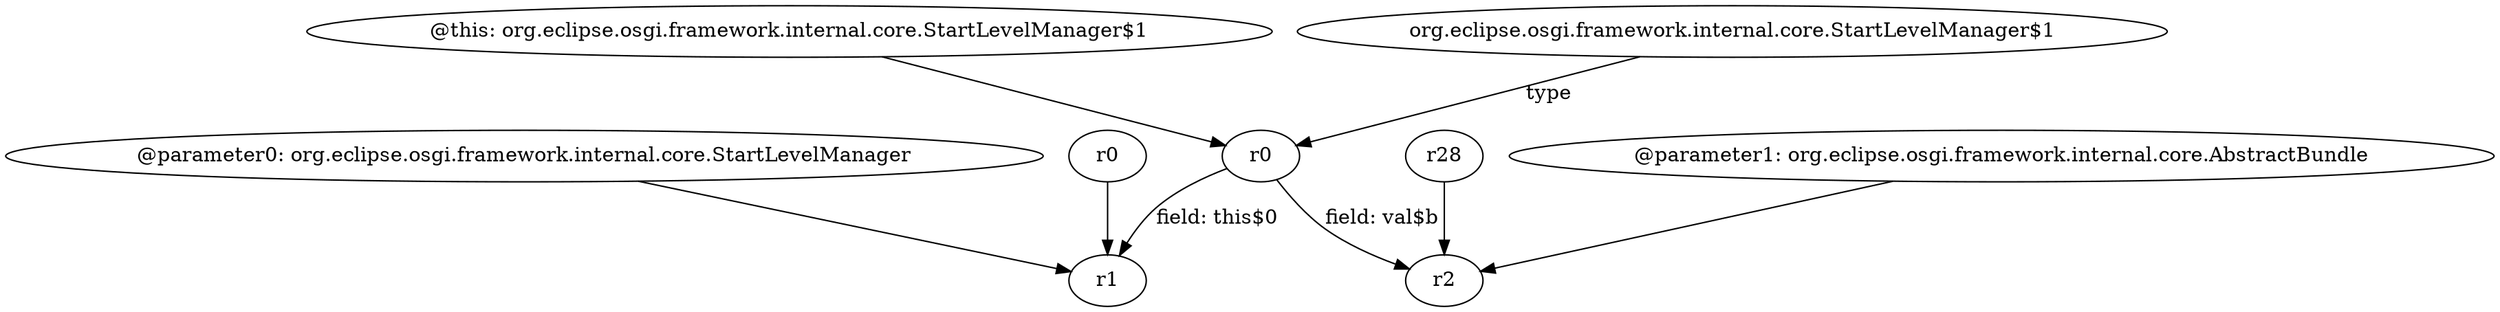 digraph g {
0[label="@this: org.eclipse.osgi.framework.internal.core.StartLevelManager$1"]
1[label="r0"]
0->1[label=""]
2[label="r0"]
3[label="r1"]
2->3[label=""]
4[label="r28"]
5[label="r2"]
4->5[label=""]
1->5[label="field: val$b"]
6[label="@parameter0: org.eclipse.osgi.framework.internal.core.StartLevelManager"]
6->3[label=""]
7[label="@parameter1: org.eclipse.osgi.framework.internal.core.AbstractBundle"]
7->5[label=""]
8[label="org.eclipse.osgi.framework.internal.core.StartLevelManager$1"]
8->1[label="type"]
1->3[label="field: this$0"]
}